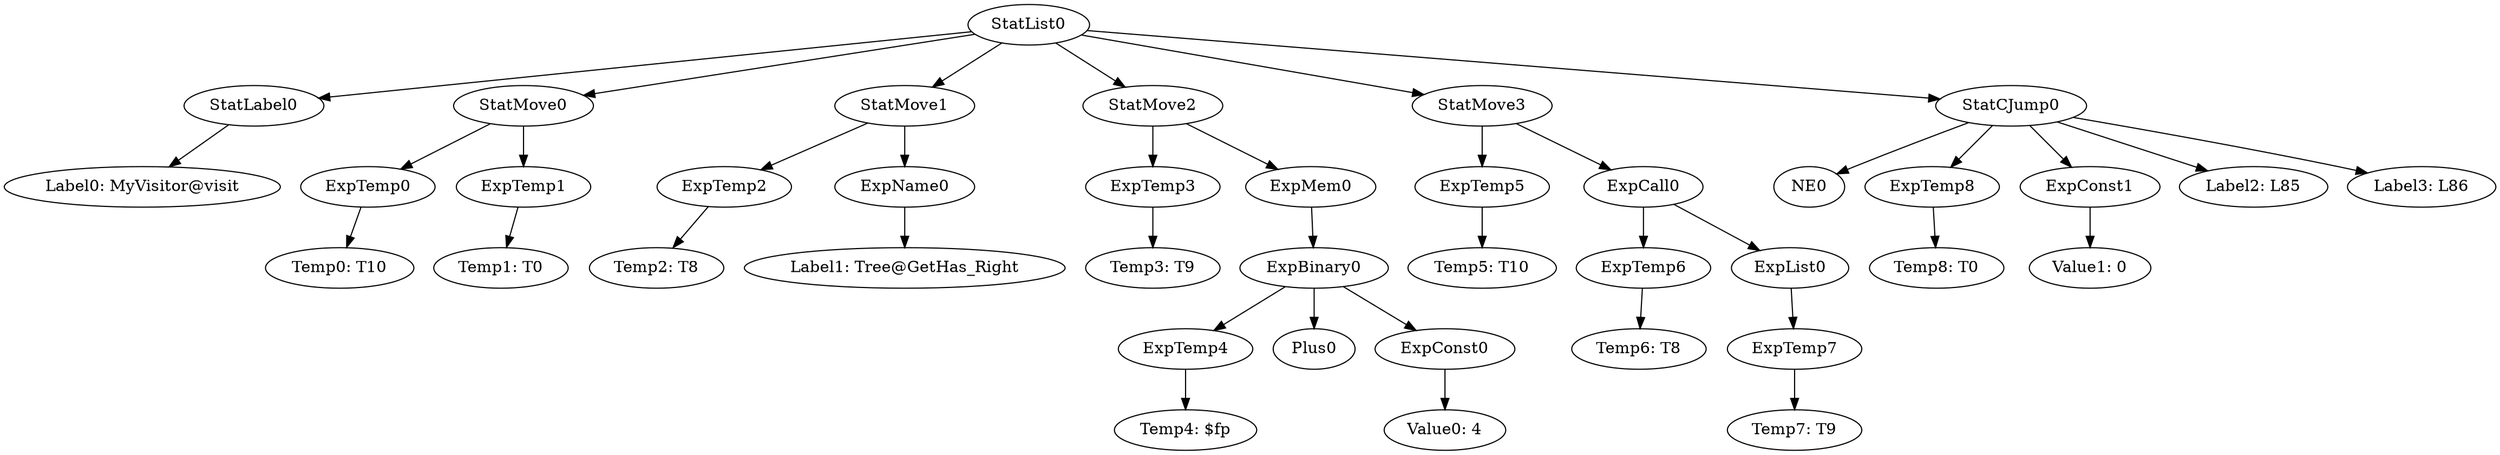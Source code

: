 digraph {
	ordering = out;
	ExpConst1 -> "Value1: 0";
	ExpName0 -> "Label1: Tree@GetHas_Right";
	StatMove2 -> ExpTemp3;
	StatMove2 -> ExpMem0;
	ExpTemp2 -> "Temp2: T8";
	ExpTemp3 -> "Temp3: T9";
	StatLabel0 -> "Label0: MyVisitor@visit";
	StatList0 -> StatLabel0;
	StatList0 -> StatMove0;
	StatList0 -> StatMove1;
	StatList0 -> StatMove2;
	StatList0 -> StatMove3;
	StatList0 -> StatCJump0;
	ExpTemp0 -> "Temp0: T10";
	StatMove0 -> ExpTemp0;
	StatMove0 -> ExpTemp1;
	ExpTemp7 -> "Temp7: T9";
	ExpTemp4 -> "Temp4: $fp";
	ExpCall0 -> ExpTemp6;
	ExpCall0 -> ExpList0;
	ExpBinary0 -> ExpTemp4;
	ExpBinary0 -> Plus0;
	ExpBinary0 -> ExpConst0;
	ExpConst0 -> "Value0: 4";
	ExpMem0 -> ExpBinary0;
	ExpTemp1 -> "Temp1: T0";
	ExpTemp5 -> "Temp5: T10";
	StatMove3 -> ExpTemp5;
	StatMove3 -> ExpCall0;
	ExpTemp6 -> "Temp6: T8";
	ExpList0 -> ExpTemp7;
	StatMove1 -> ExpTemp2;
	StatMove1 -> ExpName0;
	ExpTemp8 -> "Temp8: T0";
	StatCJump0 -> NE0;
	StatCJump0 -> ExpTemp8;
	StatCJump0 -> ExpConst1;
	StatCJump0 -> "Label2: L85";
	StatCJump0 -> "Label3: L86";
}

